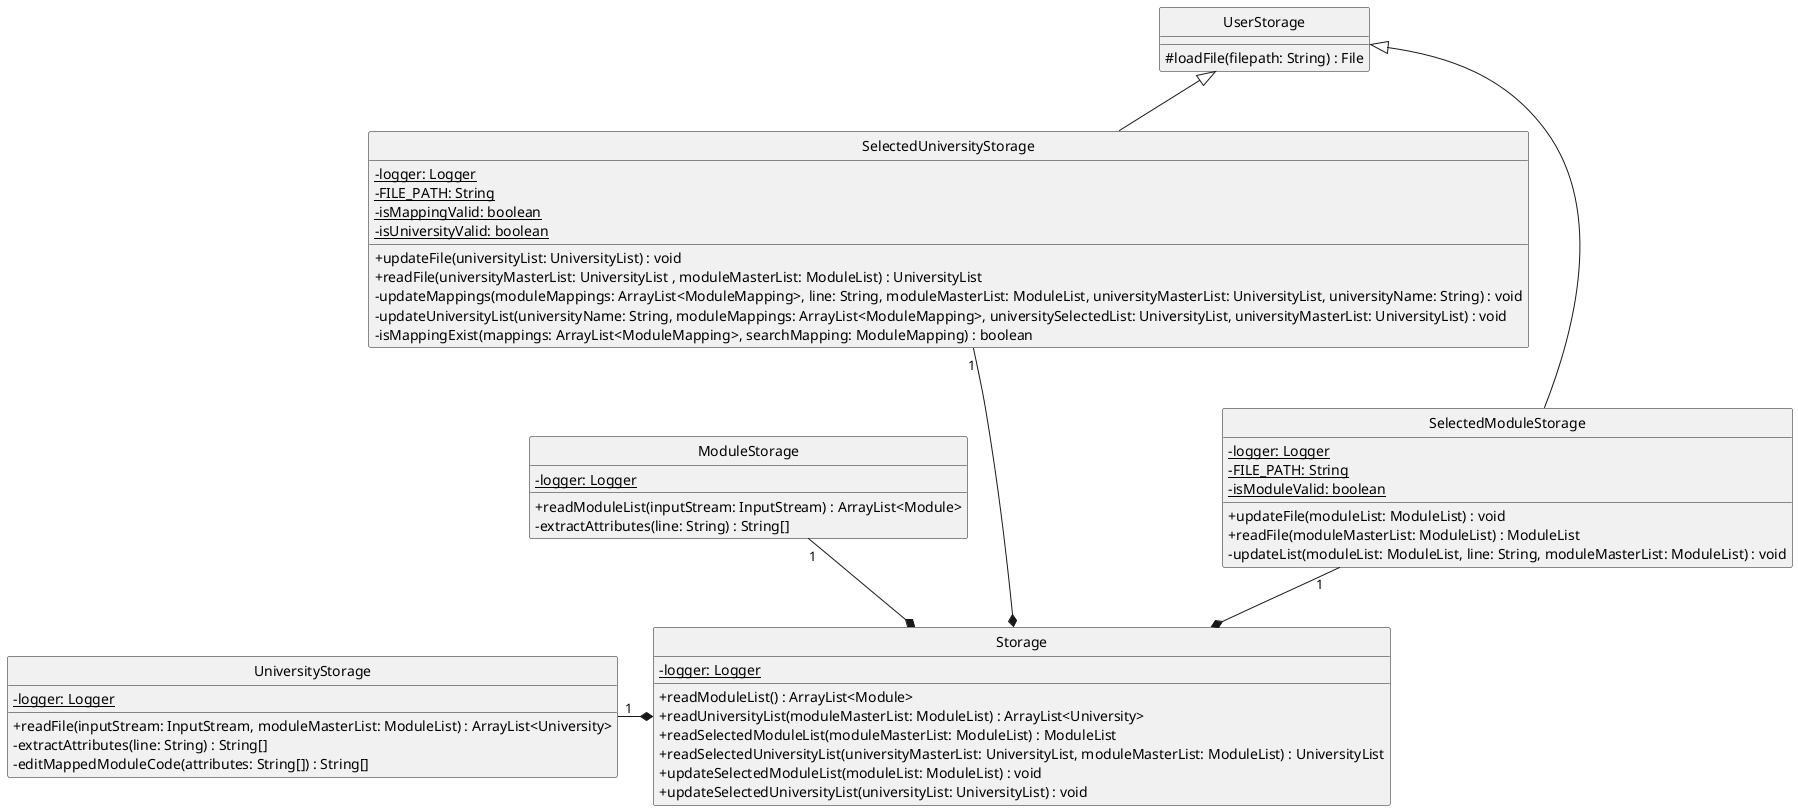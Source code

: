 @startuml
hide circle
skinparam classAttributeIconSize 0
skinparam groupInheritance 1
skinparam maxLength 128

class Storage {
    - {static} logger: Logger
    + readModuleList() : ArrayList<Module>
    + readUniversityList(moduleMasterList: ModuleList) : ArrayList<University>
    + readSelectedModuleList(moduleMasterList: ModuleList) : ModuleList
    + readSelectedUniversityList(universityMasterList: UniversityList, moduleMasterList: ModuleList) : UniversityList
    + updateSelectedModuleList(moduleList: ModuleList) : void
    + updateSelectedUniversityList(universityList: UniversityList) : void
}

ModuleStorage "1" --* Storage
    ModuleStorage : - {static} logger: Logger
    ModuleStorage : + readModuleList(inputStream: InputStream) : ArrayList<Module>
    ModuleStorage : - extractAttributes(line: String) : String[]

UserStorage <|-- SelectedUniversityStorage
SelectedUniversityStorage "1" ---* Storage
    SelectedUniversityStorage : - {static} logger: Logger
    SelectedUniversityStorage : - {static} FILE_PATH: String
    SelectedUniversityStorage : - {static} isMappingValid: boolean
    SelectedUniversityStorage : - {static} isUniversityValid: boolean
    SelectedUniversityStorage : + updateFile(universityList: UniversityList) : void
    SelectedUniversityStorage : + readFile(universityMasterList: UniversityList , moduleMasterList: ModuleList) : UniversityList
    SelectedUniversityStorage : - updateMappings(moduleMappings: ArrayList<ModuleMapping>, line: String, moduleMasterList: ModuleList, universityMasterList: UniversityList, universityName: String) : void
    SelectedUniversityStorage : - updateUniversityList(universityName: String, moduleMappings: ArrayList<ModuleMapping>, universitySelectedList: UniversityList, universityMasterList: UniversityList) : void
    SelectedUniversityStorage : - isMappingExist(mappings: ArrayList<ModuleMapping>, searchMapping: ModuleMapping) : boolean

UserStorage <|-- SelectedModuleStorage
SelectedModuleStorage "1" --* Storage
     SelectedModuleStorage : - {static} logger: Logger
     SelectedModuleStorage : - {static} FILE_PATH: String
     SelectedModuleStorage : - {static} isModuleValid: boolean
     SelectedModuleStorage : + updateFile(moduleList: ModuleList) : void
     SelectedModuleStorage : + readFile(moduleMasterList: ModuleList) : ModuleList
     SelectedModuleStorage : - updateList(moduleList: ModuleList, line: String, moduleMasterList: ModuleList) : void

UniversityStorage "1" -* Storage
    UniversityStorage : - {static} logger: Logger
    UniversityStorage : + readFile(inputStream: InputStream, moduleMasterList: ModuleList) : ArrayList<University>
    UniversityStorage : - extractAttributes(line: String) : String[]
    UniversityStorage : - editMappedModuleCode(attributes: String[]) : String[]

class UserStorage {
    # loadFile(filepath: String) : File
}

@enduml